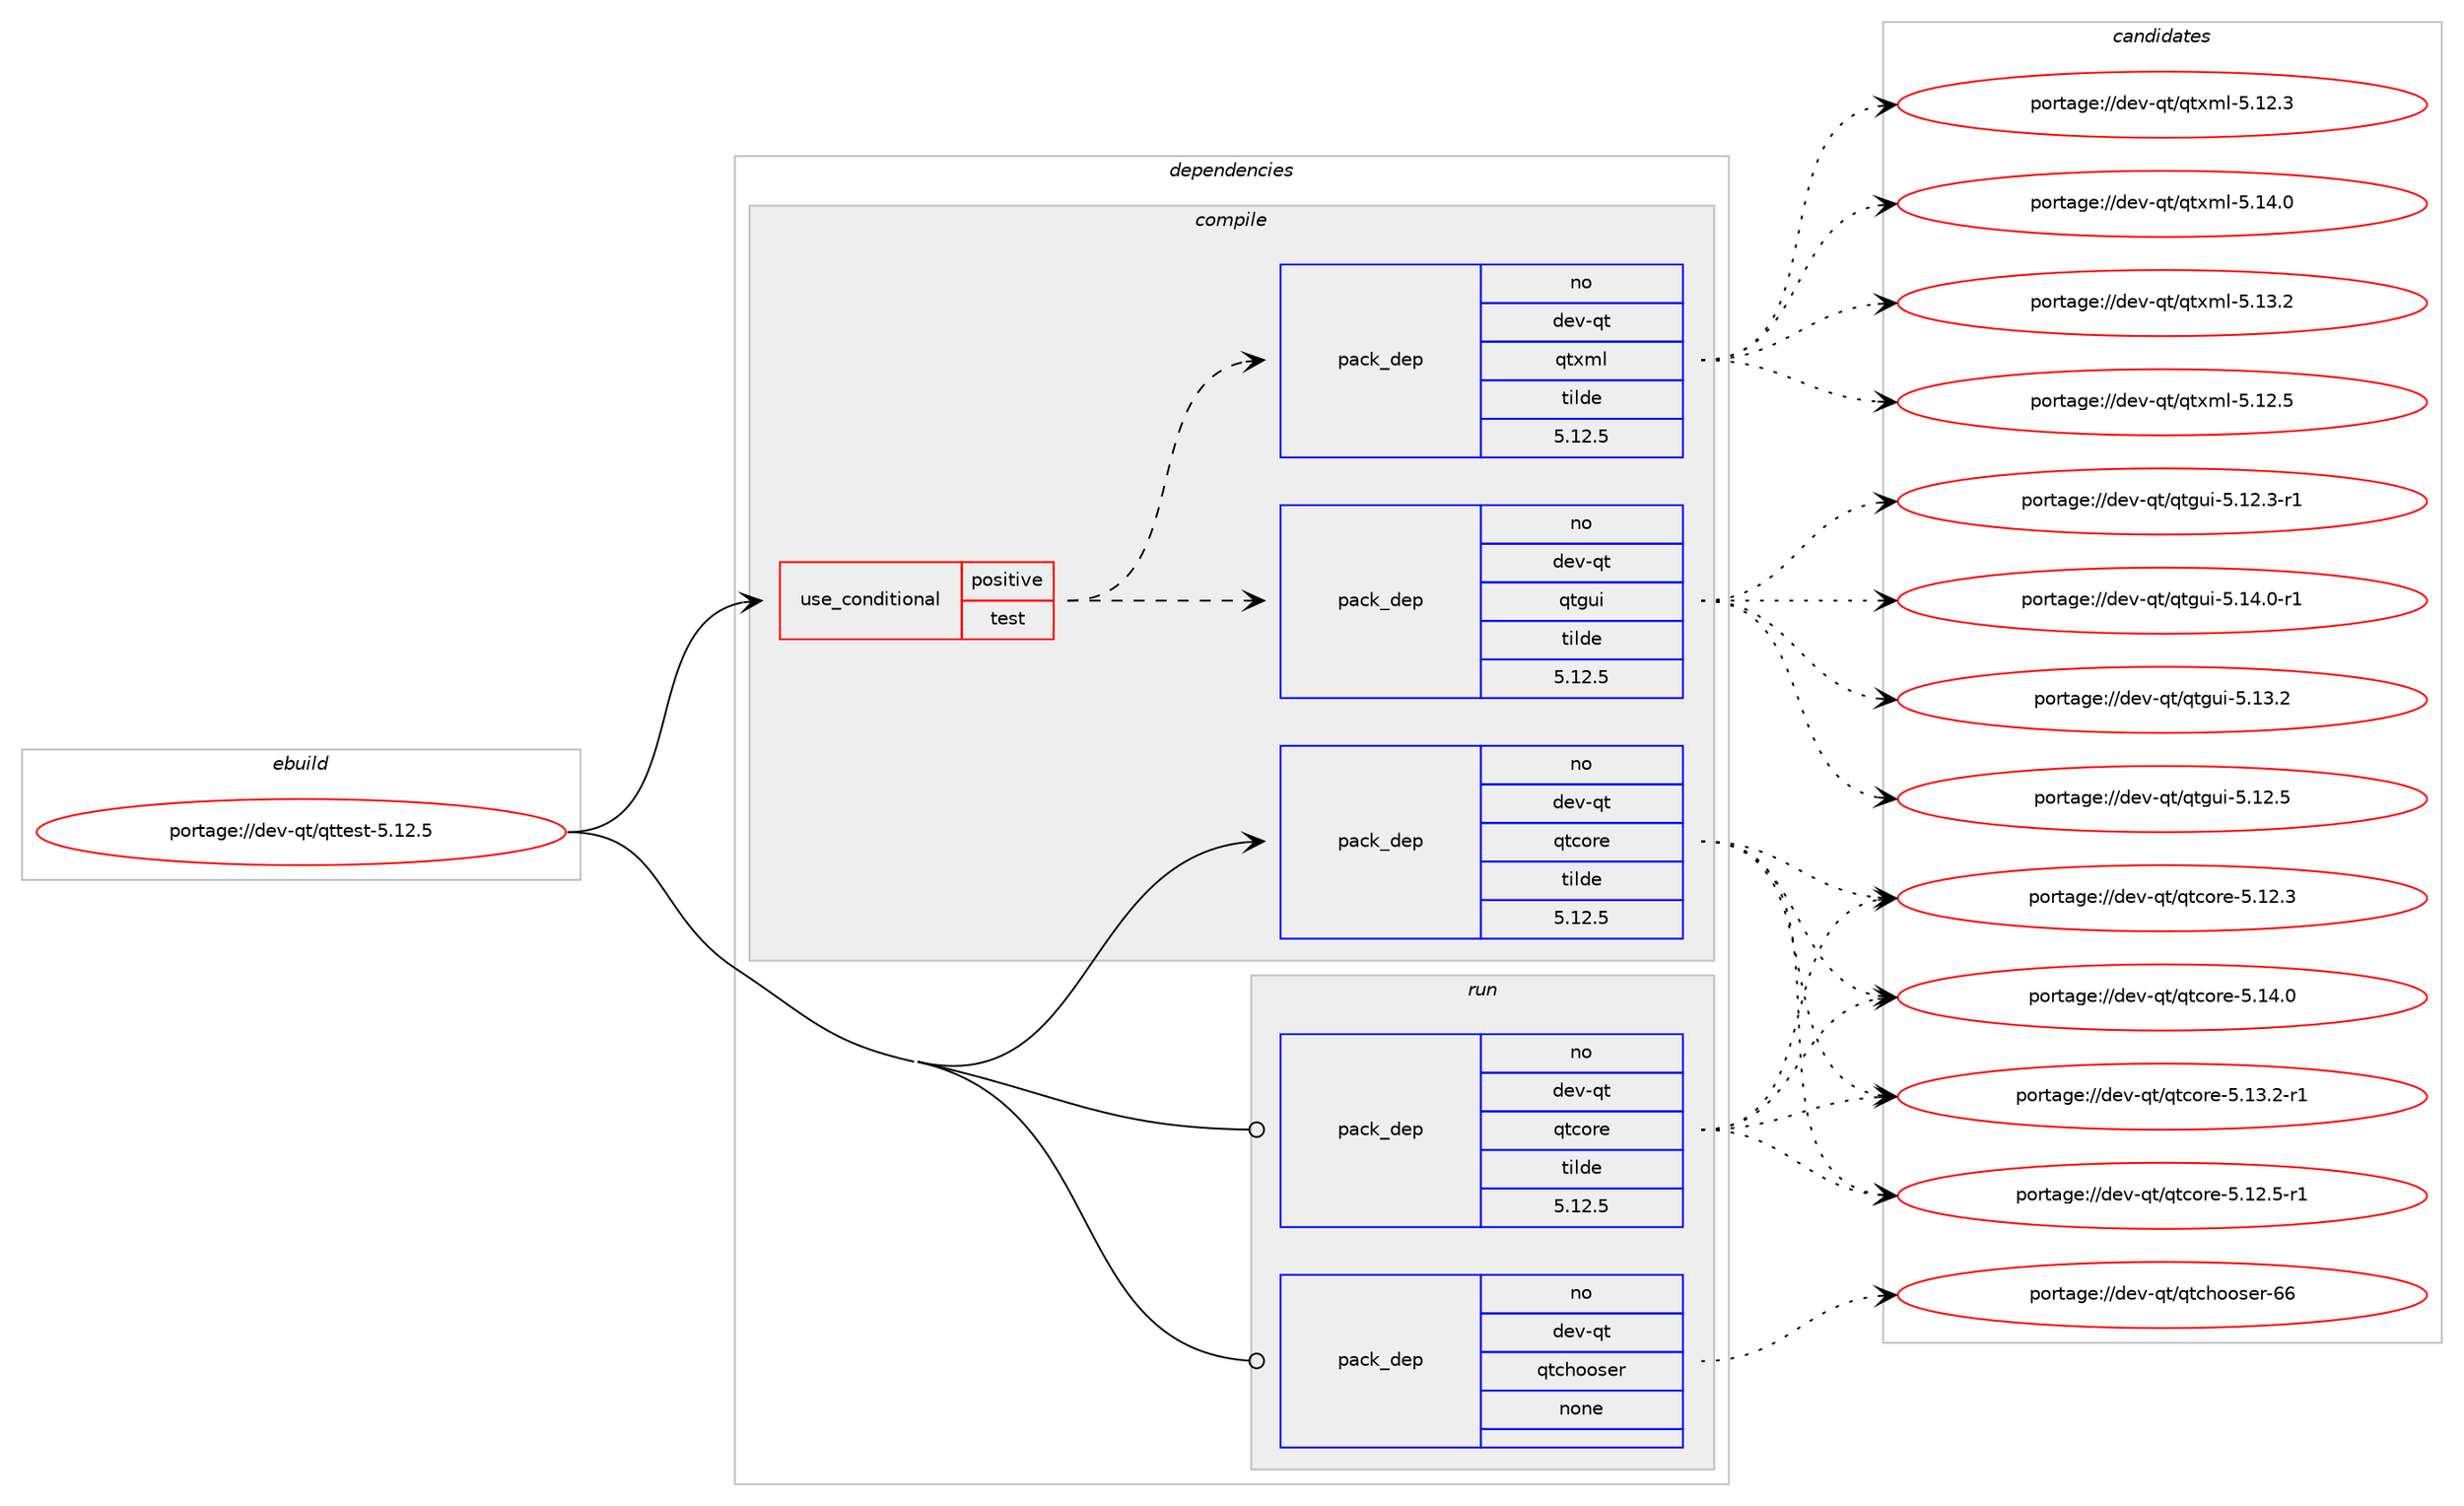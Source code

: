 digraph prolog {

# *************
# Graph options
# *************

newrank=true;
concentrate=true;
compound=true;
graph [rankdir=LR,fontname=Helvetica,fontsize=10,ranksep=1.5];#, ranksep=2.5, nodesep=0.2];
edge  [arrowhead=vee];
node  [fontname=Helvetica,fontsize=10];

# **********
# The ebuild
# **********

subgraph cluster_leftcol {
color=gray;
label=<<i>ebuild</i>>;
id [label="portage://dev-qt/qttest-5.12.5", color=red, width=4, href="../dev-qt/qttest-5.12.5.svg"];
}

# ****************
# The dependencies
# ****************

subgraph cluster_midcol {
color=gray;
label=<<i>dependencies</i>>;
subgraph cluster_compile {
fillcolor="#eeeeee";
style=filled;
label=<<i>compile</i>>;
subgraph cond102258 {
dependency413022 [label=<<TABLE BORDER="0" CELLBORDER="1" CELLSPACING="0" CELLPADDING="4"><TR><TD ROWSPAN="3" CELLPADDING="10">use_conditional</TD></TR><TR><TD>positive</TD></TR><TR><TD>test</TD></TR></TABLE>>, shape=none, color=red];
subgraph pack305885 {
dependency413023 [label=<<TABLE BORDER="0" CELLBORDER="1" CELLSPACING="0" CELLPADDING="4" WIDTH="220"><TR><TD ROWSPAN="6" CELLPADDING="30">pack_dep</TD></TR><TR><TD WIDTH="110">no</TD></TR><TR><TD>dev-qt</TD></TR><TR><TD>qtgui</TD></TR><TR><TD>tilde</TD></TR><TR><TD>5.12.5</TD></TR></TABLE>>, shape=none, color=blue];
}
dependency413022:e -> dependency413023:w [weight=20,style="dashed",arrowhead="vee"];
subgraph pack305886 {
dependency413024 [label=<<TABLE BORDER="0" CELLBORDER="1" CELLSPACING="0" CELLPADDING="4" WIDTH="220"><TR><TD ROWSPAN="6" CELLPADDING="30">pack_dep</TD></TR><TR><TD WIDTH="110">no</TD></TR><TR><TD>dev-qt</TD></TR><TR><TD>qtxml</TD></TR><TR><TD>tilde</TD></TR><TR><TD>5.12.5</TD></TR></TABLE>>, shape=none, color=blue];
}
dependency413022:e -> dependency413024:w [weight=20,style="dashed",arrowhead="vee"];
}
id:e -> dependency413022:w [weight=20,style="solid",arrowhead="vee"];
subgraph pack305887 {
dependency413025 [label=<<TABLE BORDER="0" CELLBORDER="1" CELLSPACING="0" CELLPADDING="4" WIDTH="220"><TR><TD ROWSPAN="6" CELLPADDING="30">pack_dep</TD></TR><TR><TD WIDTH="110">no</TD></TR><TR><TD>dev-qt</TD></TR><TR><TD>qtcore</TD></TR><TR><TD>tilde</TD></TR><TR><TD>5.12.5</TD></TR></TABLE>>, shape=none, color=blue];
}
id:e -> dependency413025:w [weight=20,style="solid",arrowhead="vee"];
}
subgraph cluster_compileandrun {
fillcolor="#eeeeee";
style=filled;
label=<<i>compile and run</i>>;
}
subgraph cluster_run {
fillcolor="#eeeeee";
style=filled;
label=<<i>run</i>>;
subgraph pack305888 {
dependency413026 [label=<<TABLE BORDER="0" CELLBORDER="1" CELLSPACING="0" CELLPADDING="4" WIDTH="220"><TR><TD ROWSPAN="6" CELLPADDING="30">pack_dep</TD></TR><TR><TD WIDTH="110">no</TD></TR><TR><TD>dev-qt</TD></TR><TR><TD>qtchooser</TD></TR><TR><TD>none</TD></TR><TR><TD></TD></TR></TABLE>>, shape=none, color=blue];
}
id:e -> dependency413026:w [weight=20,style="solid",arrowhead="odot"];
subgraph pack305889 {
dependency413027 [label=<<TABLE BORDER="0" CELLBORDER="1" CELLSPACING="0" CELLPADDING="4" WIDTH="220"><TR><TD ROWSPAN="6" CELLPADDING="30">pack_dep</TD></TR><TR><TD WIDTH="110">no</TD></TR><TR><TD>dev-qt</TD></TR><TR><TD>qtcore</TD></TR><TR><TD>tilde</TD></TR><TR><TD>5.12.5</TD></TR></TABLE>>, shape=none, color=blue];
}
id:e -> dependency413027:w [weight=20,style="solid",arrowhead="odot"];
}
}

# **************
# The candidates
# **************

subgraph cluster_choices {
rank=same;
color=gray;
label=<<i>candidates</i>>;

subgraph choice305885 {
color=black;
nodesep=1;
choice1001011184511311647113116103117105455346495246484511449 [label="portage://dev-qt/qtgui-5.14.0-r1", color=red, width=4,href="../dev-qt/qtgui-5.14.0-r1.svg"];
choice100101118451131164711311610311710545534649514650 [label="portage://dev-qt/qtgui-5.13.2", color=red, width=4,href="../dev-qt/qtgui-5.13.2.svg"];
choice100101118451131164711311610311710545534649504653 [label="portage://dev-qt/qtgui-5.12.5", color=red, width=4,href="../dev-qt/qtgui-5.12.5.svg"];
choice1001011184511311647113116103117105455346495046514511449 [label="portage://dev-qt/qtgui-5.12.3-r1", color=red, width=4,href="../dev-qt/qtgui-5.12.3-r1.svg"];
dependency413023:e -> choice1001011184511311647113116103117105455346495246484511449:w [style=dotted,weight="100"];
dependency413023:e -> choice100101118451131164711311610311710545534649514650:w [style=dotted,weight="100"];
dependency413023:e -> choice100101118451131164711311610311710545534649504653:w [style=dotted,weight="100"];
dependency413023:e -> choice1001011184511311647113116103117105455346495046514511449:w [style=dotted,weight="100"];
}
subgraph choice305886 {
color=black;
nodesep=1;
choice100101118451131164711311612010910845534649524648 [label="portage://dev-qt/qtxml-5.14.0", color=red, width=4,href="../dev-qt/qtxml-5.14.0.svg"];
choice100101118451131164711311612010910845534649514650 [label="portage://dev-qt/qtxml-5.13.2", color=red, width=4,href="../dev-qt/qtxml-5.13.2.svg"];
choice100101118451131164711311612010910845534649504653 [label="portage://dev-qt/qtxml-5.12.5", color=red, width=4,href="../dev-qt/qtxml-5.12.5.svg"];
choice100101118451131164711311612010910845534649504651 [label="portage://dev-qt/qtxml-5.12.3", color=red, width=4,href="../dev-qt/qtxml-5.12.3.svg"];
dependency413024:e -> choice100101118451131164711311612010910845534649524648:w [style=dotted,weight="100"];
dependency413024:e -> choice100101118451131164711311612010910845534649514650:w [style=dotted,weight="100"];
dependency413024:e -> choice100101118451131164711311612010910845534649504653:w [style=dotted,weight="100"];
dependency413024:e -> choice100101118451131164711311612010910845534649504651:w [style=dotted,weight="100"];
}
subgraph choice305887 {
color=black;
nodesep=1;
choice10010111845113116471131169911111410145534649524648 [label="portage://dev-qt/qtcore-5.14.0", color=red, width=4,href="../dev-qt/qtcore-5.14.0.svg"];
choice100101118451131164711311699111114101455346495146504511449 [label="portage://dev-qt/qtcore-5.13.2-r1", color=red, width=4,href="../dev-qt/qtcore-5.13.2-r1.svg"];
choice100101118451131164711311699111114101455346495046534511449 [label="portage://dev-qt/qtcore-5.12.5-r1", color=red, width=4,href="../dev-qt/qtcore-5.12.5-r1.svg"];
choice10010111845113116471131169911111410145534649504651 [label="portage://dev-qt/qtcore-5.12.3", color=red, width=4,href="../dev-qt/qtcore-5.12.3.svg"];
dependency413025:e -> choice10010111845113116471131169911111410145534649524648:w [style=dotted,weight="100"];
dependency413025:e -> choice100101118451131164711311699111114101455346495146504511449:w [style=dotted,weight="100"];
dependency413025:e -> choice100101118451131164711311699111114101455346495046534511449:w [style=dotted,weight="100"];
dependency413025:e -> choice10010111845113116471131169911111410145534649504651:w [style=dotted,weight="100"];
}
subgraph choice305888 {
color=black;
nodesep=1;
choice100101118451131164711311699104111111115101114455454 [label="portage://dev-qt/qtchooser-66", color=red, width=4,href="../dev-qt/qtchooser-66.svg"];
dependency413026:e -> choice100101118451131164711311699104111111115101114455454:w [style=dotted,weight="100"];
}
subgraph choice305889 {
color=black;
nodesep=1;
choice10010111845113116471131169911111410145534649524648 [label="portage://dev-qt/qtcore-5.14.0", color=red, width=4,href="../dev-qt/qtcore-5.14.0.svg"];
choice100101118451131164711311699111114101455346495146504511449 [label="portage://dev-qt/qtcore-5.13.2-r1", color=red, width=4,href="../dev-qt/qtcore-5.13.2-r1.svg"];
choice100101118451131164711311699111114101455346495046534511449 [label="portage://dev-qt/qtcore-5.12.5-r1", color=red, width=4,href="../dev-qt/qtcore-5.12.5-r1.svg"];
choice10010111845113116471131169911111410145534649504651 [label="portage://dev-qt/qtcore-5.12.3", color=red, width=4,href="../dev-qt/qtcore-5.12.3.svg"];
dependency413027:e -> choice10010111845113116471131169911111410145534649524648:w [style=dotted,weight="100"];
dependency413027:e -> choice100101118451131164711311699111114101455346495146504511449:w [style=dotted,weight="100"];
dependency413027:e -> choice100101118451131164711311699111114101455346495046534511449:w [style=dotted,weight="100"];
dependency413027:e -> choice10010111845113116471131169911111410145534649504651:w [style=dotted,weight="100"];
}
}

}
